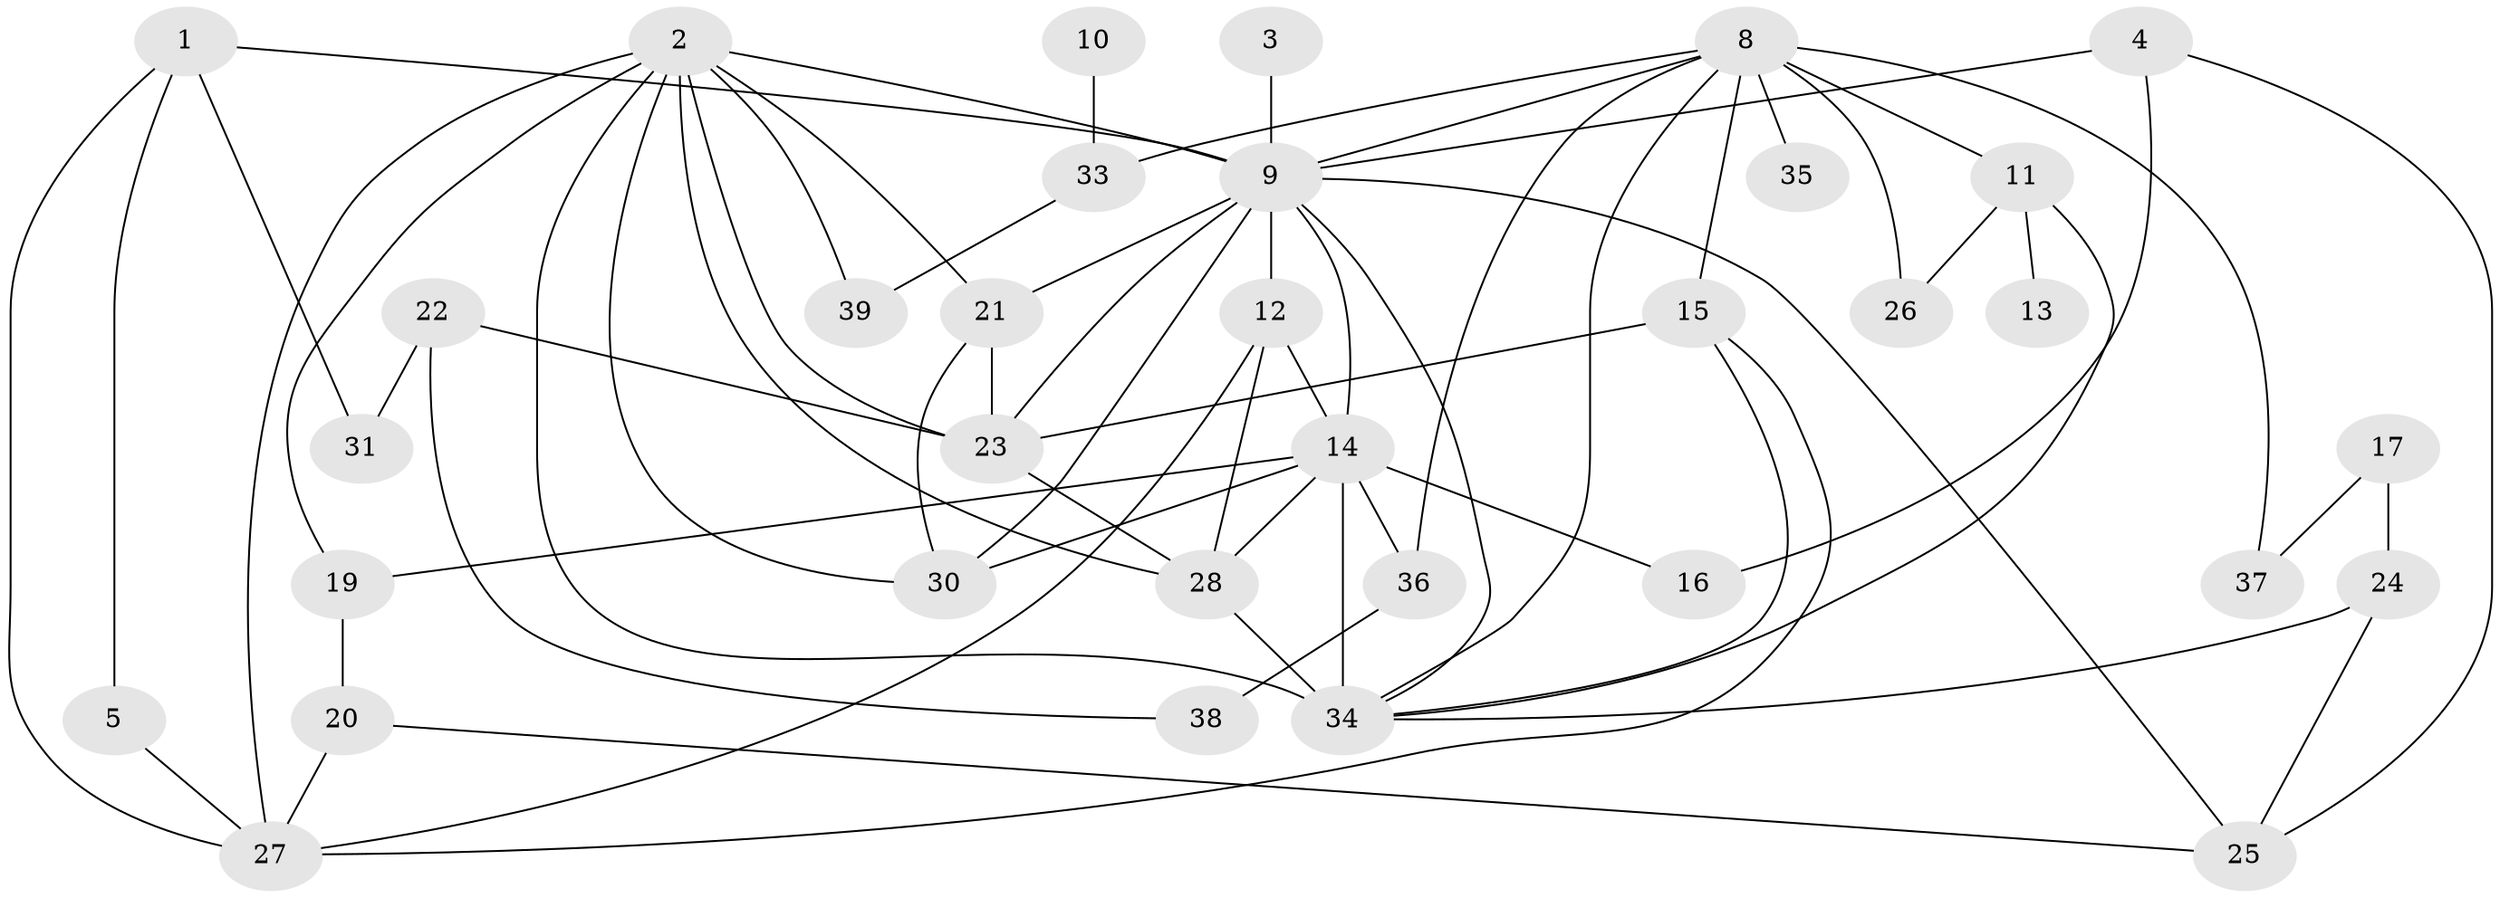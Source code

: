 // original degree distribution, {2: 0.24358974358974358, 5: 0.11538461538461539, 1: 0.11538461538461539, 0: 0.0641025641025641, 3: 0.23076923076923078, 6: 0.07692307692307693, 4: 0.15384615384615385}
// Generated by graph-tools (version 1.1) at 2025/33/03/09/25 02:33:30]
// undirected, 34 vertices, 66 edges
graph export_dot {
graph [start="1"]
  node [color=gray90,style=filled];
  1;
  2;
  3;
  4;
  5;
  8;
  9;
  10;
  11;
  12;
  13;
  14;
  15;
  16;
  17;
  19;
  20;
  21;
  22;
  23;
  24;
  25;
  26;
  27;
  28;
  30;
  31;
  33;
  34;
  35;
  36;
  37;
  38;
  39;
  1 -- 5 [weight=1.0];
  1 -- 9 [weight=1.0];
  1 -- 27 [weight=1.0];
  1 -- 31 [weight=1.0];
  2 -- 9 [weight=1.0];
  2 -- 19 [weight=1.0];
  2 -- 21 [weight=2.0];
  2 -- 23 [weight=1.0];
  2 -- 27 [weight=1.0];
  2 -- 28 [weight=1.0];
  2 -- 30 [weight=1.0];
  2 -- 34 [weight=2.0];
  2 -- 39 [weight=1.0];
  3 -- 9 [weight=1.0];
  4 -- 9 [weight=1.0];
  4 -- 16 [weight=1.0];
  4 -- 25 [weight=1.0];
  5 -- 27 [weight=1.0];
  8 -- 9 [weight=1.0];
  8 -- 11 [weight=1.0];
  8 -- 15 [weight=1.0];
  8 -- 26 [weight=2.0];
  8 -- 33 [weight=1.0];
  8 -- 34 [weight=1.0];
  8 -- 35 [weight=1.0];
  8 -- 36 [weight=1.0];
  8 -- 37 [weight=1.0];
  9 -- 12 [weight=1.0];
  9 -- 14 [weight=1.0];
  9 -- 21 [weight=1.0];
  9 -- 23 [weight=1.0];
  9 -- 25 [weight=1.0];
  9 -- 30 [weight=1.0];
  9 -- 34 [weight=1.0];
  10 -- 33 [weight=1.0];
  11 -- 13 [weight=1.0];
  11 -- 26 [weight=1.0];
  11 -- 34 [weight=1.0];
  12 -- 14 [weight=1.0];
  12 -- 27 [weight=1.0];
  12 -- 28 [weight=1.0];
  14 -- 16 [weight=1.0];
  14 -- 19 [weight=1.0];
  14 -- 28 [weight=1.0];
  14 -- 30 [weight=1.0];
  14 -- 34 [weight=3.0];
  14 -- 36 [weight=1.0];
  15 -- 23 [weight=1.0];
  15 -- 27 [weight=1.0];
  15 -- 34 [weight=1.0];
  17 -- 24 [weight=1.0];
  17 -- 37 [weight=1.0];
  19 -- 20 [weight=1.0];
  20 -- 25 [weight=1.0];
  20 -- 27 [weight=1.0];
  21 -- 23 [weight=2.0];
  21 -- 30 [weight=1.0];
  22 -- 23 [weight=1.0];
  22 -- 31 [weight=1.0];
  22 -- 38 [weight=1.0];
  23 -- 28 [weight=1.0];
  24 -- 25 [weight=1.0];
  24 -- 34 [weight=1.0];
  28 -- 34 [weight=1.0];
  33 -- 39 [weight=1.0];
  36 -- 38 [weight=1.0];
}

